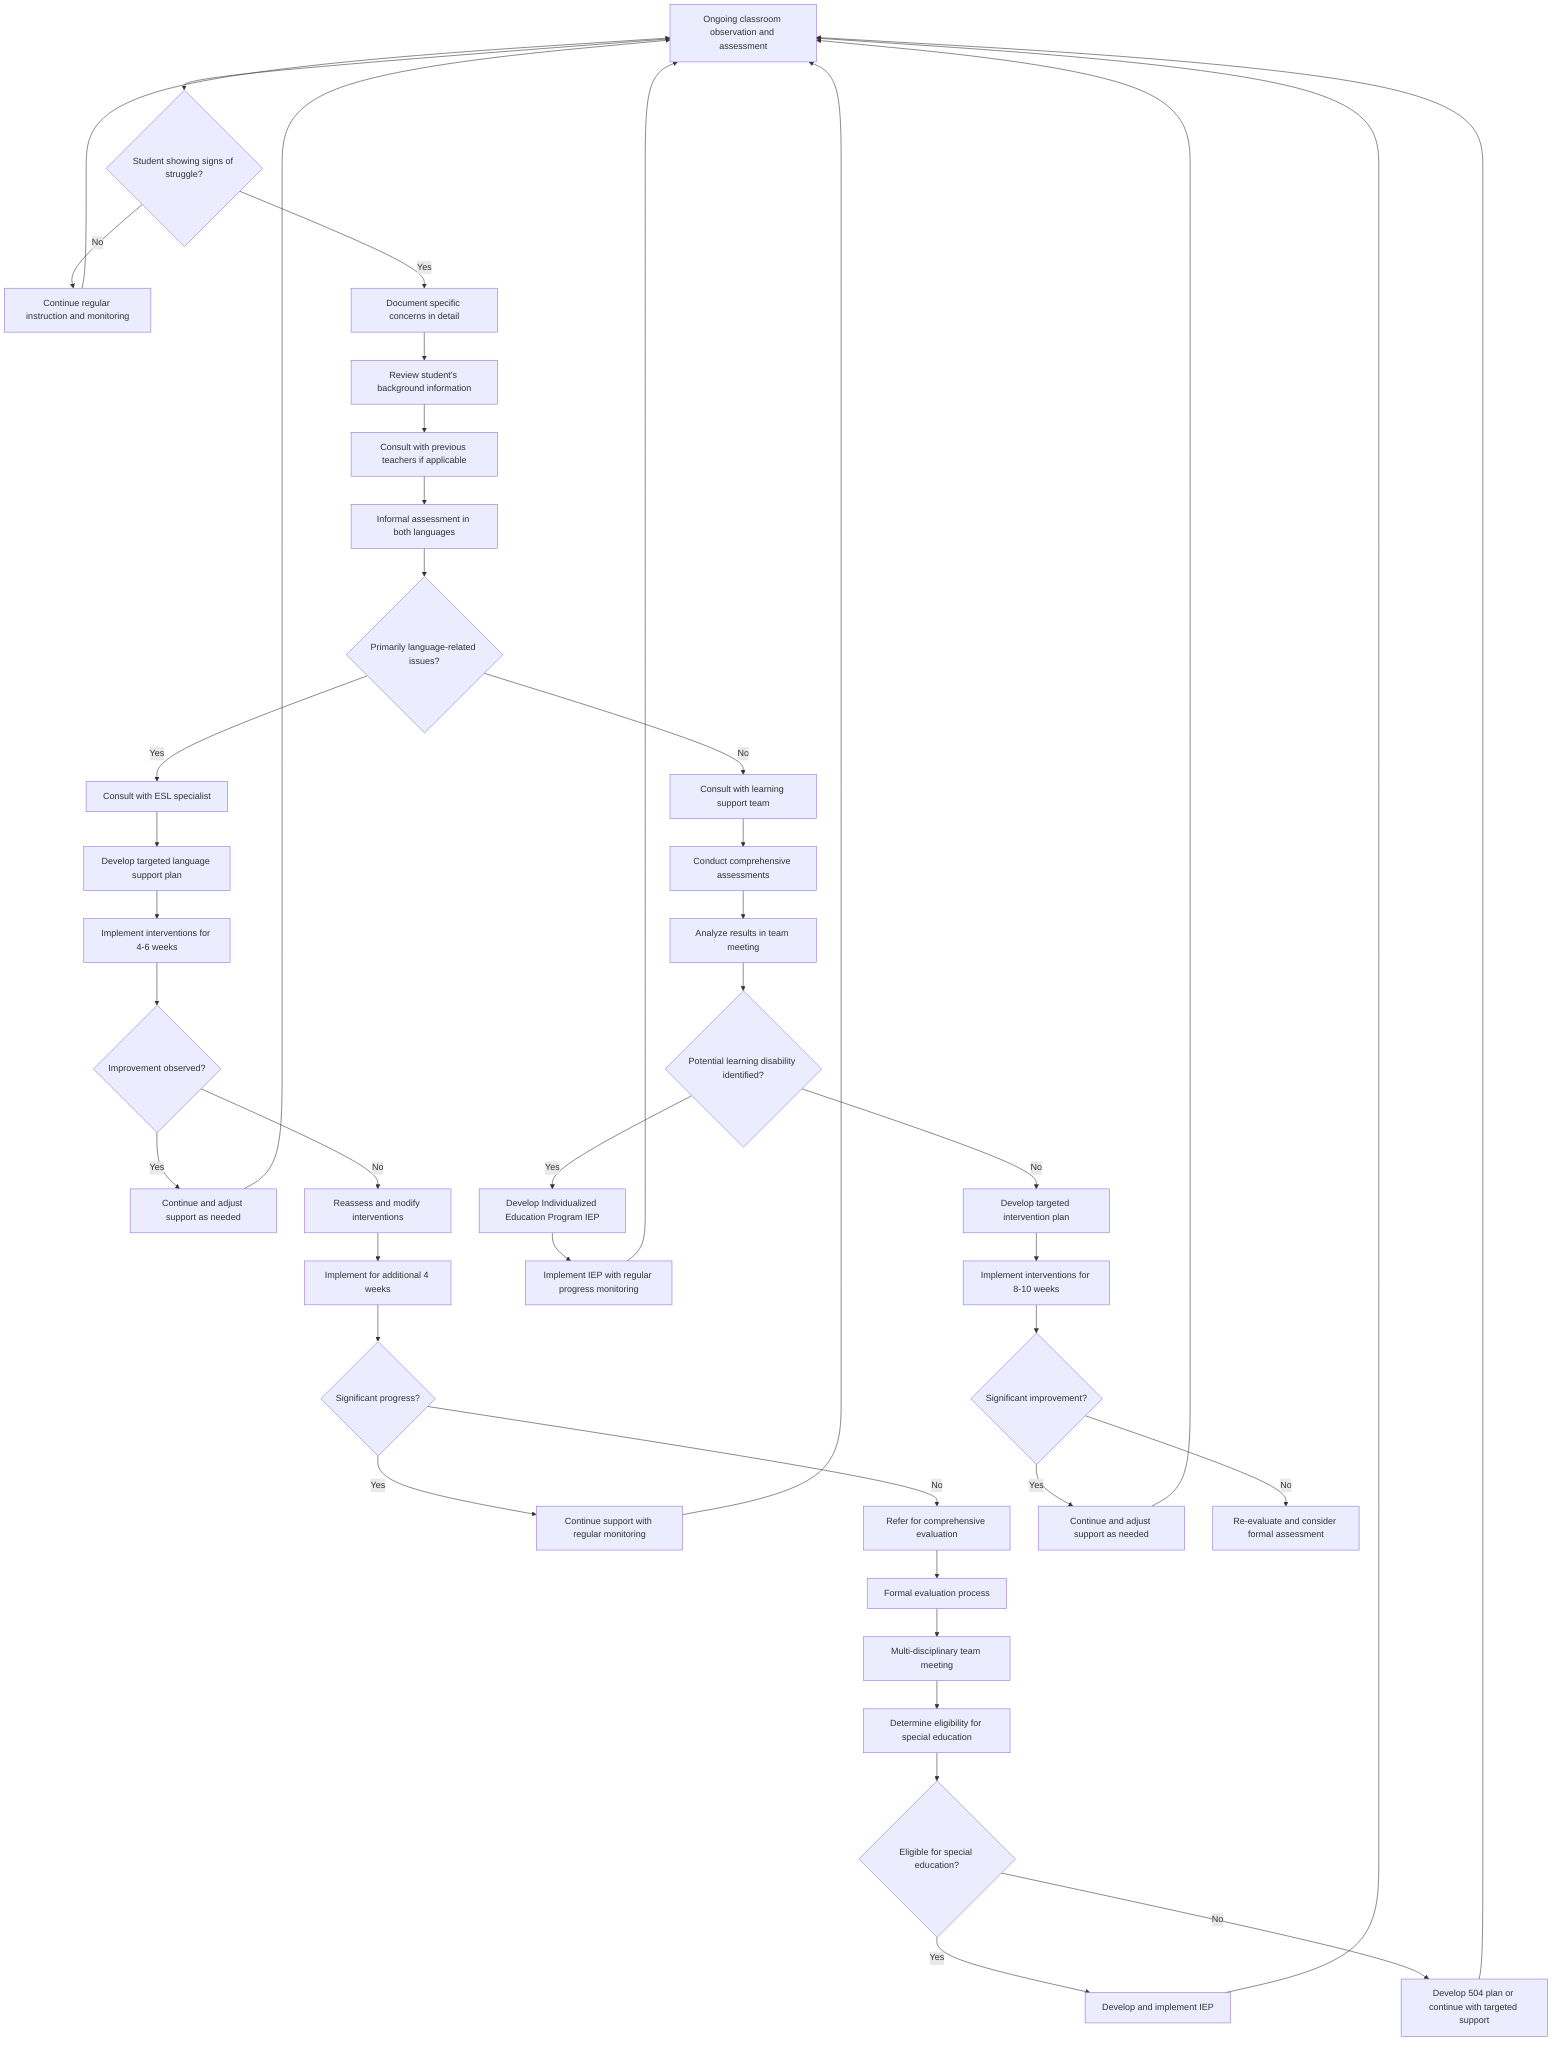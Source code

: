 graph TD
    A[Ongoing classroom observation and assessment] --> B{Student showing signs of struggle?}
    B -->|No| C[Continue regular instruction and monitoring]
    B -->|Yes| D[Document specific concerns in detail]
    D --> E[Review student's background information]
    E --> F[Consult with previous teachers if applicable]
    F --> G[Informal assessment in both languages]
    G --> H{Primarily language-related issues?}
    H -->|Yes| I[Consult with ESL specialist]
    I --> J[Develop targeted language support plan]
    J --> K[Implement interventions for 4-6 weeks]
    K --> L{Improvement observed?}
    L -->|Yes| M[Continue and adjust support as needed]
    L -->|No| N[Reassess and modify interventions]
    N --> O[Implement for additional 4 weeks]
    O --> P{Significant progress?}
    P -->|Yes| Q[Continue support with regular monitoring]
    P -->|No| R[Refer for comprehensive evaluation]
    H -->|No| S[Consult with learning support team]
    S --> T[Conduct comprehensive assessments]
    T --> U[Analyze results in team meeting]
    U --> V{Potential learning disability identified?}
    V -->|Yes| W[Develop Individualized Education Program IEP]
    W --> X[Implement IEP with regular progress monitoring]
    V -->|No| Y[Develop targeted intervention plan]
    Y --> Z[Implement interventions for 8-10 weeks]
    Z --> AA{Significant improvement?}
    AA -->|Yes| AB[Continue and adjust support as needed]
    AA -->|No| AC[Re-evaluate and consider formal assessment]
    R --> AD[Formal evaluation process]
    AD --> AE[Multi-disciplinary team meeting]
    AE --> AF[Determine eligibility for special education]
    AF --> AG{Eligible for special education?}
    AG -->|Yes| AH[Develop and implement IEP]
    AG -->|No| AI[Develop 504 plan or continue with targeted support]
    C --> A
    M --> A
    Q --> A
    X --> A
    AB --> A
    AH --> A
    AI --> A
    click B href "https://www.gorick.com/blog/how-to-spot-a-student-who-is-struggling" "How to spot a student who is struggling"
    click G href "https://presence.com/insights/how-to-determine-when-your-student-needs-a-bilingual-evaluation-part-1/" "When you student needs a bilingual evaluation"
    click V href "https://www.ed.gov/sites/ed/files/about/offices/list/oela/english-learner-toolkit/chap6.pdf" "DOE - ADDRESSING ENGLISH LEARNERS WITH DISABILITIES"
    click S href "https://www.colorincolorado.org/special-education-ell/collaboration" "Special Education and ELLs: The Critical Need for Collaboration"
    click W href "https://www.isbe.net/Documents/developing-el-ieps.pdf" "Developing Culturally and Linguistically Appropriate IEPs for English Learners with Disabilities"
    click AI href "https://www.frontlineeducation.com/blog/section-504-evaluation-and-assessment-best-practices/" "Section 504 Evaluation and Assessment Best Practices"
    click X href "https://creativelyfocused.net/progress-monitoring-101-tips-tools-to-effectively-monitor-student-goals/" "Progress Monitoring 101: Tips & Tools to Effectively Monitor Student Goals"
    click J href "https://www.colorincolorado.org/article/helping-english-language-learners-succeed-multi-tiered-system-support-mtss" "Helping English Language Learners Succeed with a Multi-tiered System of Support (MTSS)"